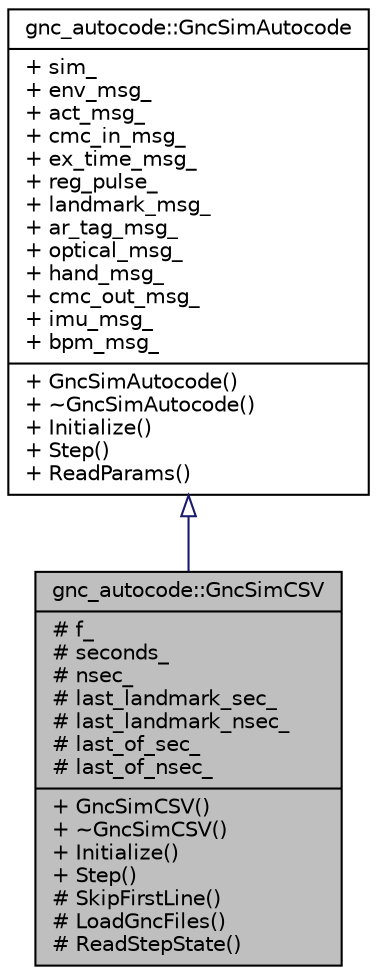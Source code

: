 digraph "gnc_autocode::GncSimCSV"
{
 // LATEX_PDF_SIZE
  edge [fontname="Helvetica",fontsize="10",labelfontname="Helvetica",labelfontsize="10"];
  node [fontname="Helvetica",fontsize="10",shape=record];
  Node1 [label="{gnc_autocode::GncSimCSV\n|# f_\l# seconds_\l# nsec_\l# last_landmark_sec_\l# last_landmark_nsec_\l# last_of_sec_\l# last_of_nsec_\l|+ GncSimCSV()\l+ ~GncSimCSV()\l+ Initialize()\l+ Step()\l# SkipFirstLine()\l# LoadGncFiles()\l# ReadStepState()\l}",height=0.2,width=0.4,color="black", fillcolor="grey75", style="filled", fontcolor="black",tooltip=" "];
  Node2 -> Node1 [dir="back",color="midnightblue",fontsize="10",style="solid",arrowtail="onormal",fontname="Helvetica"];
  Node2 [label="{gnc_autocode::GncSimAutocode\n|+ sim_\l+ env_msg_\l+ act_msg_\l+ cmc_in_msg_\l+ ex_time_msg_\l+ reg_pulse_\l+ landmark_msg_\l+ ar_tag_msg_\l+ optical_msg_\l+ hand_msg_\l+ cmc_out_msg_\l+ imu_msg_\l+ bpm_msg_\l|+ GncSimAutocode()\l+ ~GncSimAutocode()\l+ Initialize()\l+ Step()\l+ ReadParams()\l}",height=0.2,width=0.4,color="black", fillcolor="white", style="filled",URL="$classgnc__autocode_1_1GncSimAutocode.html",tooltip=" "];
}
